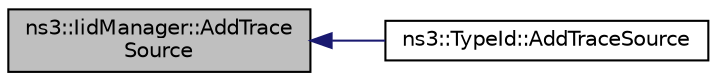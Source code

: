 digraph "ns3::IidManager::AddTraceSource"
{
  edge [fontname="Helvetica",fontsize="10",labelfontname="Helvetica",labelfontsize="10"];
  node [fontname="Helvetica",fontsize="10",shape=record];
  rankdir="LR";
  Node1 [label="ns3::IidManager::AddTrace\lSource",height=0.2,width=0.4,color="black", fillcolor="grey75", style="filled", fontcolor="black"];
  Node1 -> Node2 [dir="back",color="midnightblue",fontsize="10",style="solid"];
  Node2 [label="ns3::TypeId::AddTraceSource",height=0.2,width=0.4,color="black", fillcolor="white", style="filled",URL="$d6/d11/classns3_1_1TypeId.html#a2aaf2918009ddd0ca687b55b91f7a9b2"];
}
